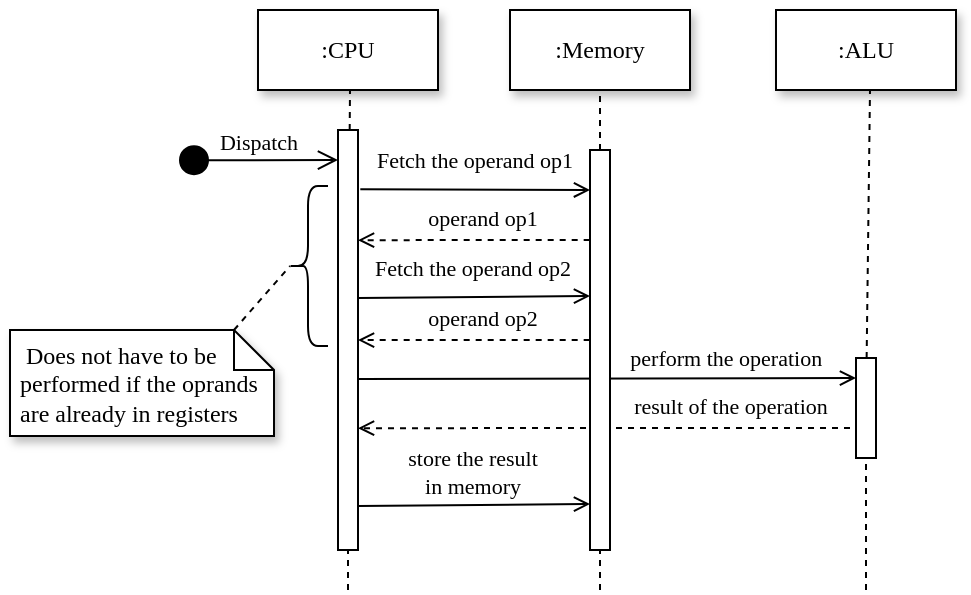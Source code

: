 <mxfile version="21.6.8" type="device">
  <diagram name="Page-1" id="95LmIL3Ii1cSeCOJ086k">
    <mxGraphModel dx="978" dy="571" grid="1" gridSize="10" guides="1" tooltips="1" connect="1" arrows="1" fold="1" page="1" pageScale="1" pageWidth="850" pageHeight="1100" math="0" shadow="0">
      <root>
        <mxCell id="0" />
        <mxCell id="1" parent="0" />
        <mxCell id="I_aueqvjshgmt0hRd90x-71" value="" style="endArrow=open;html=1;rounded=0;entryX=0;entryY=0.5;entryDx=0;entryDy=0;exitX=0.98;exitY=0.106;exitDx=0;exitDy=0;exitPerimeter=0;endFill=0;fontFamily=Computer Modern;" edge="1" parent="1">
          <mxGeometry width="50" height="50" relative="1" as="geometry">
            <mxPoint x="254" y="664.49" as="sourcePoint" />
            <mxPoint x="503" y="664" as="targetPoint" />
          </mxGeometry>
        </mxCell>
        <mxCell id="I_aueqvjshgmt0hRd90x-72" value="perform the operation&amp;nbsp;" style="edgeLabel;html=1;align=center;verticalAlign=middle;resizable=0;points=[];fontFamily=Computer Modern;" vertex="1" connectable="0" parent="I_aueqvjshgmt0hRd90x-71">
          <mxGeometry x="0.068" y="1" relative="1" as="geometry">
            <mxPoint x="52" y="-9" as="offset" />
          </mxGeometry>
        </mxCell>
        <mxCell id="I_aueqvjshgmt0hRd90x-73" value="" style="endArrow=open;html=1;rounded=0;dashed=1;entryX=1.016;entryY=0.894;entryDx=0;entryDy=0;entryPerimeter=0;endFill=0;fontFamily=Computer Modern;" edge="1" parent="1">
          <mxGeometry width="50" height="50" relative="1" as="geometry">
            <mxPoint x="500" y="689" as="sourcePoint" />
            <mxPoint x="254.0" y="689.08" as="targetPoint" />
          </mxGeometry>
        </mxCell>
        <mxCell id="I_aueqvjshgmt0hRd90x-74" value="result of the operation" style="edgeLabel;html=1;align=center;verticalAlign=middle;resizable=0;points=[];fontFamily=Computer Modern;" vertex="1" connectable="0" parent="I_aueqvjshgmt0hRd90x-73">
          <mxGeometry x="0.016" y="-1" relative="1" as="geometry">
            <mxPoint x="65" y="-10" as="offset" />
          </mxGeometry>
        </mxCell>
        <mxCell id="I_aueqvjshgmt0hRd90x-33" value=":CPU" style="rounded=0;whiteSpace=wrap;html=1;shadow=1;fontFamily=Computer Modern;" vertex="1" parent="1">
          <mxGeometry x="204" y="480" width="90" height="40" as="geometry" />
        </mxCell>
        <mxCell id="I_aueqvjshgmt0hRd90x-34" value=":Memory" style="rounded=0;whiteSpace=wrap;html=1;shadow=1;fontFamily=Computer Modern;" vertex="1" parent="1">
          <mxGeometry x="330" y="480" width="90" height="40" as="geometry" />
        </mxCell>
        <mxCell id="I_aueqvjshgmt0hRd90x-35" value="" style="endArrow=none;dashed=1;html=1;rounded=0;fontFamily=Computer Modern;" edge="1" parent="1" source="I_aueqvjshgmt0hRd90x-38">
          <mxGeometry width="50" height="50" relative="1" as="geometry">
            <mxPoint x="249" y="750" as="sourcePoint" />
            <mxPoint x="250" y="520" as="targetPoint" />
          </mxGeometry>
        </mxCell>
        <mxCell id="I_aueqvjshgmt0hRd90x-36" value="" style="endArrow=none;dashed=1;html=1;rounded=0;fontFamily=Computer Modern;" edge="1" parent="1" source="I_aueqvjshgmt0hRd90x-40">
          <mxGeometry width="50" height="50" relative="1" as="geometry">
            <mxPoint x="374.58" y="750" as="sourcePoint" />
            <mxPoint x="375" y="520" as="targetPoint" />
          </mxGeometry>
        </mxCell>
        <mxCell id="I_aueqvjshgmt0hRd90x-37" value="" style="endArrow=none;dashed=1;html=1;rounded=0;entryX=0.5;entryY=1;entryDx=0;entryDy=0;fontFamily=Computer Modern;" edge="1" parent="1" target="I_aueqvjshgmt0hRd90x-38">
          <mxGeometry width="50" height="50" relative="1" as="geometry">
            <mxPoint x="249" y="770" as="sourcePoint" />
            <mxPoint x="249" y="490" as="targetPoint" />
          </mxGeometry>
        </mxCell>
        <mxCell id="I_aueqvjshgmt0hRd90x-38" value="" style="rounded=0;whiteSpace=wrap;html=1;fontFamily=Computer Modern;" vertex="1" parent="1">
          <mxGeometry x="244" y="540" width="10" height="210" as="geometry" />
        </mxCell>
        <mxCell id="I_aueqvjshgmt0hRd90x-39" value="" style="endArrow=none;dashed=1;html=1;rounded=0;entryX=0.5;entryY=1;entryDx=0;entryDy=0;fontFamily=Computer Modern;" edge="1" parent="1" target="I_aueqvjshgmt0hRd90x-40">
          <mxGeometry width="50" height="50" relative="1" as="geometry">
            <mxPoint x="375" y="770" as="sourcePoint" />
            <mxPoint x="374.58" y="490" as="targetPoint" />
          </mxGeometry>
        </mxCell>
        <mxCell id="I_aueqvjshgmt0hRd90x-40" value="" style="rounded=0;whiteSpace=wrap;html=1;fontFamily=Computer Modern;" vertex="1" parent="1">
          <mxGeometry x="370" y="550" width="10" height="200" as="geometry" />
        </mxCell>
        <mxCell id="I_aueqvjshgmt0hRd90x-41" value="" style="endArrow=open;html=1;rounded=0;entryX=0;entryY=0.091;entryDx=0;entryDy=0;entryPerimeter=0;exitX=1.115;exitY=0.141;exitDx=0;exitDy=0;exitPerimeter=0;endFill=0;fontFamily=Computer Modern;" edge="1" parent="1" source="I_aueqvjshgmt0hRd90x-38">
          <mxGeometry width="50" height="50" relative="1" as="geometry">
            <mxPoint x="260" y="570" as="sourcePoint" />
            <mxPoint x="370" y="570.02" as="targetPoint" />
          </mxGeometry>
        </mxCell>
        <mxCell id="I_aueqvjshgmt0hRd90x-42" value="Fetch the operand op1" style="edgeLabel;html=1;align=center;verticalAlign=middle;resizable=0;points=[];fontFamily=Computer Modern;" vertex="1" connectable="0" parent="I_aueqvjshgmt0hRd90x-41">
          <mxGeometry x="0.068" y="1" relative="1" as="geometry">
            <mxPoint x="-5" y="-14" as="offset" />
          </mxGeometry>
        </mxCell>
        <mxCell id="I_aueqvjshgmt0hRd90x-43" value="Dispatch" style="html=1;verticalAlign=bottom;startArrow=circle;startFill=1;endArrow=open;startSize=6;endSize=8;edgeStyle=elbowEdgeStyle;elbow=vertical;curved=0;rounded=0;fontFamily=Computer Modern;" edge="1" parent="1">
          <mxGeometry x="-0.002" width="80" relative="1" as="geometry">
            <mxPoint x="164" y="555.13" as="sourcePoint" />
            <mxPoint x="244" y="555.13" as="targetPoint" />
            <mxPoint as="offset" />
          </mxGeometry>
        </mxCell>
        <mxCell id="I_aueqvjshgmt0hRd90x-48" value=":ALU" style="rounded=0;whiteSpace=wrap;html=1;shadow=1;fontFamily=Computer Modern;" vertex="1" parent="1">
          <mxGeometry x="463" y="480" width="90" height="40" as="geometry" />
        </mxCell>
        <mxCell id="I_aueqvjshgmt0hRd90x-49" value="" style="endArrow=none;dashed=1;html=1;rounded=0;fontFamily=Computer Modern;" edge="1" parent="1" source="I_aueqvjshgmt0hRd90x-51">
          <mxGeometry width="50" height="50" relative="1" as="geometry">
            <mxPoint x="508" y="750" as="sourcePoint" />
            <mxPoint x="510" y="520" as="targetPoint" />
          </mxGeometry>
        </mxCell>
        <mxCell id="I_aueqvjshgmt0hRd90x-50" value="" style="endArrow=none;dashed=1;html=1;rounded=0;entryX=0.5;entryY=1;entryDx=0;entryDy=0;fontFamily=Computer Modern;" edge="1" parent="1" target="I_aueqvjshgmt0hRd90x-51">
          <mxGeometry width="50" height="50" relative="1" as="geometry">
            <mxPoint x="508" y="770" as="sourcePoint" />
            <mxPoint x="508" y="490" as="targetPoint" />
          </mxGeometry>
        </mxCell>
        <mxCell id="I_aueqvjshgmt0hRd90x-51" value="" style="rounded=0;whiteSpace=wrap;html=1;fontFamily=Computer Modern;" vertex="1" parent="1">
          <mxGeometry x="503" y="654" width="10" height="50" as="geometry" />
        </mxCell>
        <mxCell id="I_aueqvjshgmt0hRd90x-65" value="" style="endArrow=open;html=1;rounded=0;exitX=-0.046;exitY=0.907;exitDx=0;exitDy=0;exitPerimeter=0;dashed=1;entryX=1.016;entryY=0.894;entryDx=0;entryDy=0;entryPerimeter=0;endFill=0;fontFamily=Computer Modern;" edge="1" parent="1">
          <mxGeometry width="50" height="50" relative="1" as="geometry">
            <mxPoint x="369.84" y="595" as="sourcePoint" />
            <mxPoint x="254.0" y="595.08" as="targetPoint" />
          </mxGeometry>
        </mxCell>
        <mxCell id="I_aueqvjshgmt0hRd90x-66" value="operand op1" style="edgeLabel;html=1;align=center;verticalAlign=middle;resizable=0;points=[];fontFamily=Computer Modern;" vertex="1" connectable="0" parent="I_aueqvjshgmt0hRd90x-65">
          <mxGeometry x="0.016" y="-1" relative="1" as="geometry">
            <mxPoint x="5" y="-10" as="offset" />
          </mxGeometry>
        </mxCell>
        <mxCell id="I_aueqvjshgmt0hRd90x-67" value="" style="endArrow=open;html=1;rounded=0;entryX=0;entryY=0.091;entryDx=0;entryDy=0;entryPerimeter=0;exitX=0.98;exitY=0.106;exitDx=0;exitDy=0;exitPerimeter=0;endFill=0;fontFamily=Computer Modern;" edge="1" parent="1">
          <mxGeometry width="50" height="50" relative="1" as="geometry">
            <mxPoint x="254" y="623.98" as="sourcePoint" />
            <mxPoint x="370" y="623" as="targetPoint" />
          </mxGeometry>
        </mxCell>
        <mxCell id="I_aueqvjshgmt0hRd90x-68" value="Fetch the operand op2" style="edgeLabel;html=1;align=center;verticalAlign=middle;resizable=0;points=[];fontFamily=Computer Modern;" vertex="1" connectable="0" parent="I_aueqvjshgmt0hRd90x-67">
          <mxGeometry x="0.068" y="1" relative="1" as="geometry">
            <mxPoint x="-5" y="-14" as="offset" />
          </mxGeometry>
        </mxCell>
        <mxCell id="I_aueqvjshgmt0hRd90x-69" value="" style="endArrow=open;html=1;rounded=0;exitX=-0.046;exitY=0.907;exitDx=0;exitDy=0;exitPerimeter=0;dashed=1;entryX=1.016;entryY=0.894;entryDx=0;entryDy=0;entryPerimeter=0;endFill=0;fontFamily=Computer Modern;" edge="1" parent="1">
          <mxGeometry width="50" height="50" relative="1" as="geometry">
            <mxPoint x="369.84" y="644.98" as="sourcePoint" />
            <mxPoint x="254.0" y="645.06" as="targetPoint" />
          </mxGeometry>
        </mxCell>
        <mxCell id="I_aueqvjshgmt0hRd90x-70" value="operand op2" style="edgeLabel;html=1;align=center;verticalAlign=middle;resizable=0;points=[];fontFamily=Computer Modern;" vertex="1" connectable="0" parent="I_aueqvjshgmt0hRd90x-69">
          <mxGeometry x="0.016" y="-1" relative="1" as="geometry">
            <mxPoint x="5" y="-10" as="offset" />
          </mxGeometry>
        </mxCell>
        <mxCell id="I_aueqvjshgmt0hRd90x-75" value="" style="endArrow=open;html=1;rounded=0;entryX=0;entryY=0.091;entryDx=0;entryDy=0;entryPerimeter=0;exitX=0.98;exitY=0.106;exitDx=0;exitDy=0;exitPerimeter=0;endFill=0;fontFamily=Computer Modern;" edge="1" parent="1">
          <mxGeometry width="50" height="50" relative="1" as="geometry">
            <mxPoint x="254" y="727.98" as="sourcePoint" />
            <mxPoint x="370" y="727" as="targetPoint" />
          </mxGeometry>
        </mxCell>
        <mxCell id="I_aueqvjshgmt0hRd90x-76" value="store the result &lt;br&gt;in memory" style="edgeLabel;html=1;align=center;verticalAlign=middle;resizable=0;points=[];fontFamily=Computer Modern;" vertex="1" connectable="0" parent="I_aueqvjshgmt0hRd90x-75">
          <mxGeometry x="0.068" y="1" relative="1" as="geometry">
            <mxPoint x="-5" y="-16" as="offset" />
          </mxGeometry>
        </mxCell>
        <mxCell id="I_aueqvjshgmt0hRd90x-77" value="&amp;nbsp; Does not have to be&amp;nbsp; &amp;nbsp;performed if the oprands&amp;nbsp; &amp;nbsp;are already in registers" style="shape=note;size=20;whiteSpace=wrap;html=1;shadow=1;fontFamily=Computer Modern;align=left;" vertex="1" parent="1">
          <mxGeometry x="80" y="640" width="132" height="53" as="geometry" />
        </mxCell>
        <mxCell id="I_aueqvjshgmt0hRd90x-78" value="" style="shape=curlyBracket;whiteSpace=wrap;html=1;rounded=1;labelPosition=left;verticalLabelPosition=middle;align=right;verticalAlign=middle;fontFamily=Computer Modern;" vertex="1" parent="1">
          <mxGeometry x="219" y="568" width="20" height="80" as="geometry" />
        </mxCell>
        <mxCell id="I_aueqvjshgmt0hRd90x-79" value="" style="endArrow=none;dashed=1;html=1;rounded=0;exitX=0;exitY=0;exitDx=112;exitDy=0;exitPerimeter=0;fontFamily=Computer Modern;" edge="1" parent="1" source="I_aueqvjshgmt0hRd90x-77">
          <mxGeometry width="50" height="50" relative="1" as="geometry">
            <mxPoint x="100" y="650" as="sourcePoint" />
            <mxPoint x="220" y="608" as="targetPoint" />
          </mxGeometry>
        </mxCell>
      </root>
    </mxGraphModel>
  </diagram>
</mxfile>
